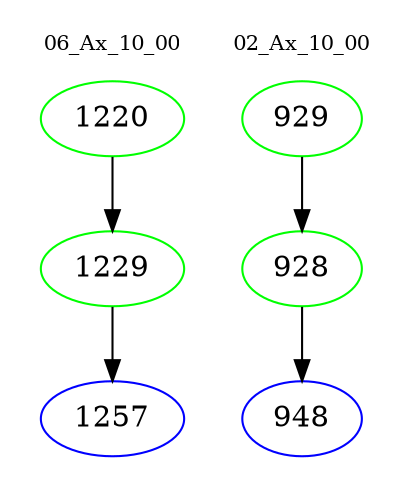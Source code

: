 digraph{
subgraph cluster_0 {
color = white
label = "06_Ax_10_00";
fontsize=10;
T0_1220 [label="1220", color="green"]
T0_1220 -> T0_1229 [color="black"]
T0_1229 [label="1229", color="green"]
T0_1229 -> T0_1257 [color="black"]
T0_1257 [label="1257", color="blue"]
}
subgraph cluster_1 {
color = white
label = "02_Ax_10_00";
fontsize=10;
T1_929 [label="929", color="green"]
T1_929 -> T1_928 [color="black"]
T1_928 [label="928", color="green"]
T1_928 -> T1_948 [color="black"]
T1_948 [label="948", color="blue"]
}
}
